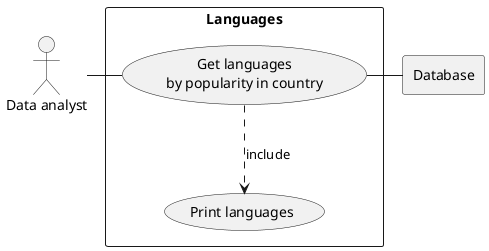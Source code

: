 @startuml

actor HR as "Data analyst"

rectangle Database

rectangle "Languages" {
    usecase UC4 as "Get languages
    by popularity in country"

    usecase UCa as "Print languages"

    HR - UC4
    UC4 ..> UCa : include
    UC4 - Database
}

@enduml